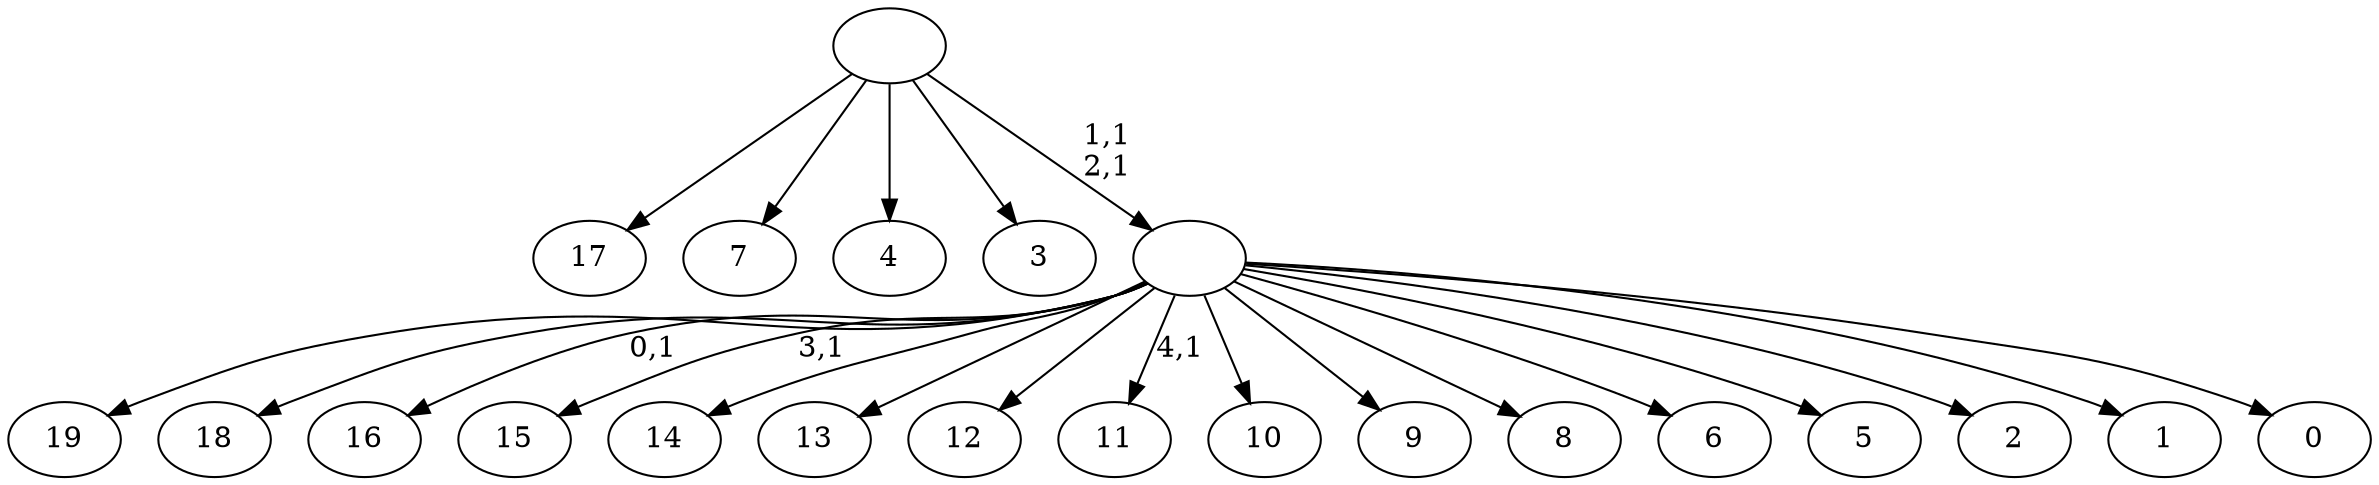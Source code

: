 digraph T {
	25 [label="19"]
	24 [label="18"]
	23 [label="17"]
	22 [label="16"]
	20 [label="15"]
	18 [label="14"]
	17 [label="13"]
	16 [label="12"]
	15 [label="11"]
	13 [label="10"]
	12 [label="9"]
	11 [label="8"]
	10 [label="7"]
	9 [label="6"]
	8 [label="5"]
	7 [label="4"]
	6 [label="3"]
	5 [label="2"]
	4 [label="1"]
	3 [label="0"]
	2 [label=""]
	0 [label=""]
	2 -> 15 [label="4,1"]
	2 -> 20 [label="3,1"]
	2 -> 22 [label="0,1"]
	2 -> 25 [label=""]
	2 -> 24 [label=""]
	2 -> 18 [label=""]
	2 -> 17 [label=""]
	2 -> 16 [label=""]
	2 -> 13 [label=""]
	2 -> 12 [label=""]
	2 -> 11 [label=""]
	2 -> 9 [label=""]
	2 -> 8 [label=""]
	2 -> 5 [label=""]
	2 -> 4 [label=""]
	2 -> 3 [label=""]
	0 -> 2 [label="1,1\n2,1"]
	0 -> 23 [label=""]
	0 -> 10 [label=""]
	0 -> 7 [label=""]
	0 -> 6 [label=""]
}
